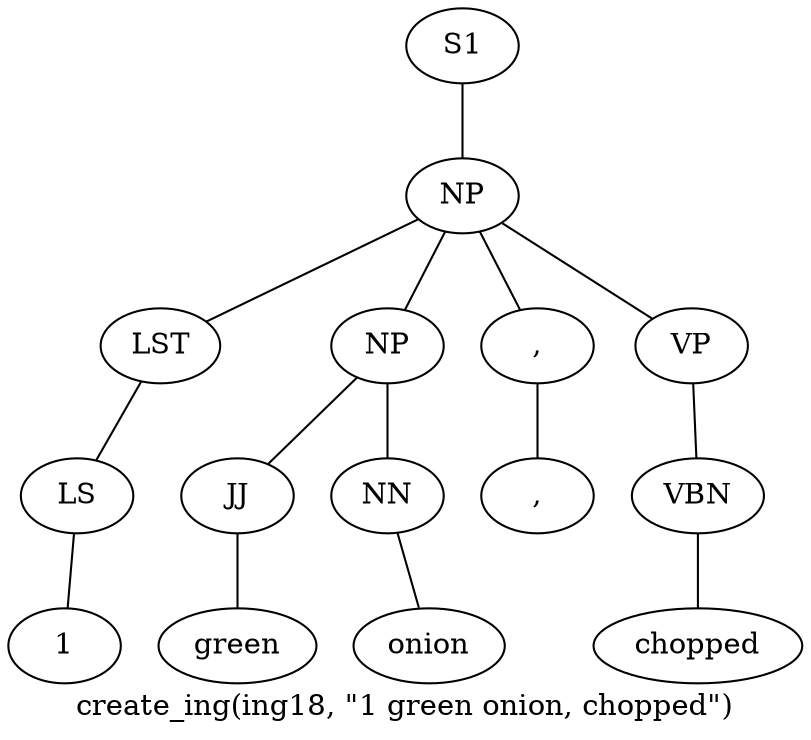 graph SyntaxGraph {
	label = "create_ing(ing18, \"1 green onion, chopped\")";
	Node0 [label="S1"];
	Node1 [label="NP"];
	Node2 [label="LST"];
	Node3 [label="LS"];
	Node4 [label="1"];
	Node5 [label="NP"];
	Node6 [label="JJ"];
	Node7 [label="green"];
	Node8 [label="NN"];
	Node9 [label="onion"];
	Node10 [label=","];
	Node11 [label=","];
	Node12 [label="VP"];
	Node13 [label="VBN"];
	Node14 [label="chopped"];

	Node0 -- Node1;
	Node1 -- Node2;
	Node1 -- Node5;
	Node1 -- Node10;
	Node1 -- Node12;
	Node2 -- Node3;
	Node3 -- Node4;
	Node5 -- Node6;
	Node5 -- Node8;
	Node6 -- Node7;
	Node8 -- Node9;
	Node10 -- Node11;
	Node12 -- Node13;
	Node13 -- Node14;
}